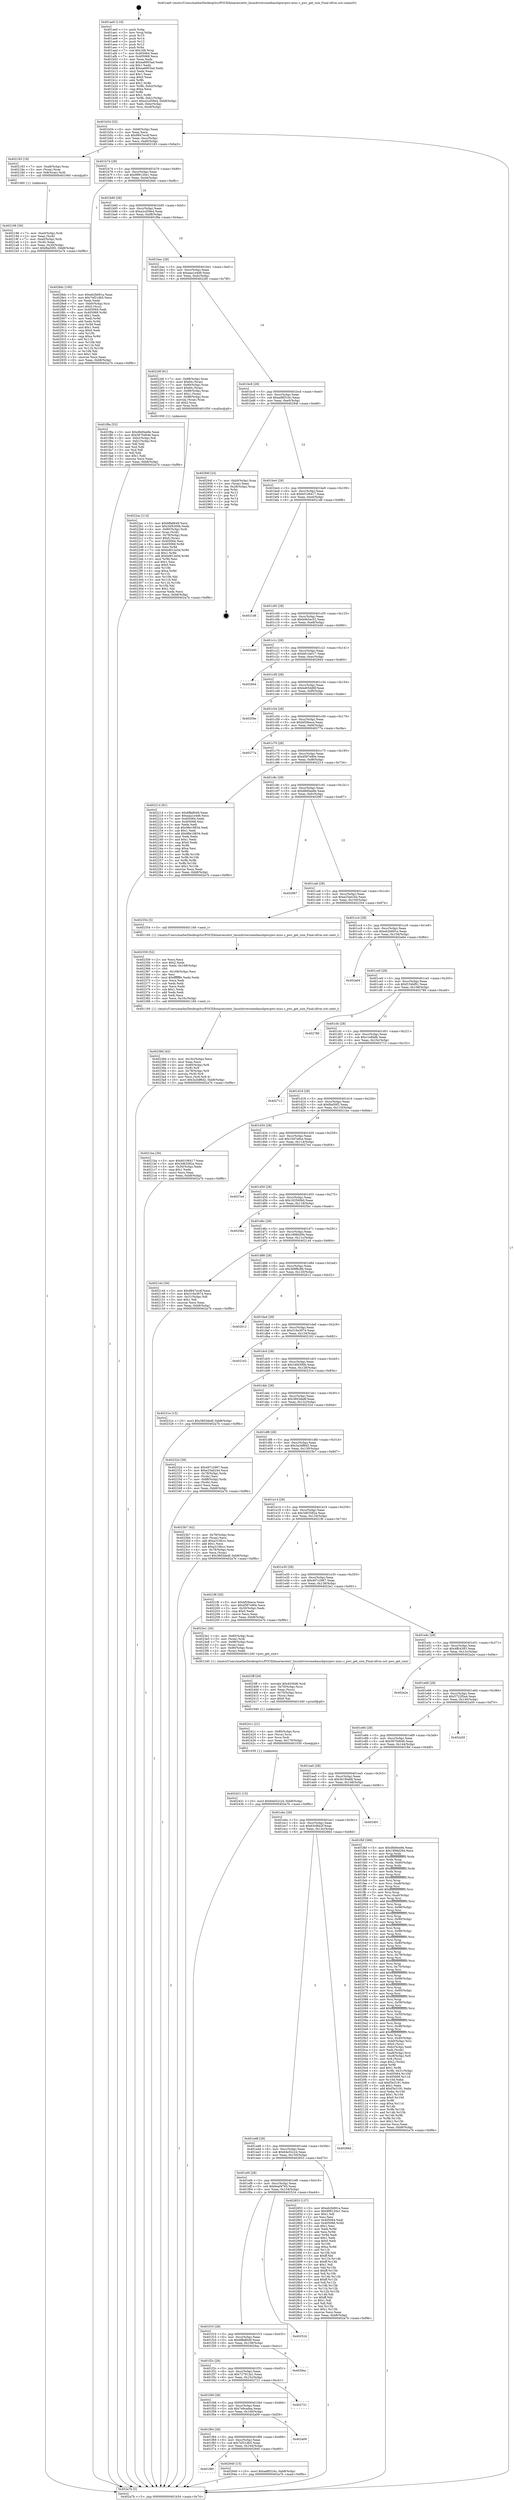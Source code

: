 digraph "0x401ae0" {
  label = "0x401ae0 (/mnt/c/Users/mathe/Desktop/tcc/POCII/binaries/extr_linuxdriversmediausbpwcpwc-misc.c_pwc_get_size_Final-ollvm.out::main(0))"
  labelloc = "t"
  node[shape=record]

  Entry [label="",width=0.3,height=0.3,shape=circle,fillcolor=black,style=filled]
  "0x401b54" [label="{
     0x401b54 [32]\l
     | [instrs]\l
     &nbsp;&nbsp;0x401b54 \<+6\>: mov -0xb8(%rbp),%eax\l
     &nbsp;&nbsp;0x401b5a \<+2\>: mov %eax,%ecx\l
     &nbsp;&nbsp;0x401b5c \<+6\>: sub $0x8847ec4f,%ecx\l
     &nbsp;&nbsp;0x401b62 \<+6\>: mov %eax,-0xcc(%rbp)\l
     &nbsp;&nbsp;0x401b68 \<+6\>: mov %ecx,-0xd0(%rbp)\l
     &nbsp;&nbsp;0x401b6e \<+6\>: je 0000000000402183 \<main+0x6a3\>\l
  }"]
  "0x402183" [label="{
     0x402183 [19]\l
     | [instrs]\l
     &nbsp;&nbsp;0x402183 \<+7\>: mov -0xa8(%rbp),%rax\l
     &nbsp;&nbsp;0x40218a \<+3\>: mov (%rax),%rax\l
     &nbsp;&nbsp;0x40218d \<+4\>: mov 0x8(%rax),%rdi\l
     &nbsp;&nbsp;0x402191 \<+5\>: call 0000000000401060 \<atoi@plt\>\l
     | [calls]\l
     &nbsp;&nbsp;0x401060 \{1\} (unknown)\l
  }"]
  "0x401b74" [label="{
     0x401b74 [28]\l
     | [instrs]\l
     &nbsp;&nbsp;0x401b74 \<+5\>: jmp 0000000000401b79 \<main+0x99\>\l
     &nbsp;&nbsp;0x401b79 \<+6\>: mov -0xcc(%rbp),%eax\l
     &nbsp;&nbsp;0x401b7f \<+5\>: sub $0x999120e1,%eax\l
     &nbsp;&nbsp;0x401b84 \<+6\>: mov %eax,-0xd4(%rbp)\l
     &nbsp;&nbsp;0x401b8a \<+6\>: je 00000000004028dc \<main+0xdfc\>\l
  }"]
  Exit [label="",width=0.3,height=0.3,shape=circle,fillcolor=black,style=filled,peripheries=2]
  "0x4028dc" [label="{
     0x4028dc [100]\l
     | [instrs]\l
     &nbsp;&nbsp;0x4028dc \<+5\>: mov $0xeb2b691a,%eax\l
     &nbsp;&nbsp;0x4028e1 \<+5\>: mov $0x7ef21db5,%ecx\l
     &nbsp;&nbsp;0x4028e6 \<+2\>: xor %edx,%edx\l
     &nbsp;&nbsp;0x4028e8 \<+7\>: mov -0xb0(%rbp),%rsi\l
     &nbsp;&nbsp;0x4028ef \<+6\>: movl $0x0,(%rsi)\l
     &nbsp;&nbsp;0x4028f5 \<+7\>: mov 0x405064,%edi\l
     &nbsp;&nbsp;0x4028fc \<+8\>: mov 0x405068,%r8d\l
     &nbsp;&nbsp;0x402904 \<+3\>: sub $0x1,%edx\l
     &nbsp;&nbsp;0x402907 \<+3\>: mov %edi,%r9d\l
     &nbsp;&nbsp;0x40290a \<+3\>: add %edx,%r9d\l
     &nbsp;&nbsp;0x40290d \<+4\>: imul %r9d,%edi\l
     &nbsp;&nbsp;0x402911 \<+3\>: and $0x1,%edi\l
     &nbsp;&nbsp;0x402914 \<+3\>: cmp $0x0,%edi\l
     &nbsp;&nbsp;0x402917 \<+4\>: sete %r10b\l
     &nbsp;&nbsp;0x40291b \<+4\>: cmp $0xa,%r8d\l
     &nbsp;&nbsp;0x40291f \<+4\>: setl %r11b\l
     &nbsp;&nbsp;0x402923 \<+3\>: mov %r10b,%bl\l
     &nbsp;&nbsp;0x402926 \<+3\>: and %r11b,%bl\l
     &nbsp;&nbsp;0x402929 \<+3\>: xor %r11b,%r10b\l
     &nbsp;&nbsp;0x40292c \<+3\>: or %r10b,%bl\l
     &nbsp;&nbsp;0x40292f \<+3\>: test $0x1,%bl\l
     &nbsp;&nbsp;0x402932 \<+3\>: cmovne %ecx,%eax\l
     &nbsp;&nbsp;0x402935 \<+6\>: mov %eax,-0xb8(%rbp)\l
     &nbsp;&nbsp;0x40293b \<+5\>: jmp 0000000000402a7b \<main+0xf9b\>\l
  }"]
  "0x401b90" [label="{
     0x401b90 [28]\l
     | [instrs]\l
     &nbsp;&nbsp;0x401b90 \<+5\>: jmp 0000000000401b95 \<main+0xb5\>\l
     &nbsp;&nbsp;0x401b95 \<+6\>: mov -0xcc(%rbp),%eax\l
     &nbsp;&nbsp;0x401b9b \<+5\>: sub $0xa2cd59e4,%eax\l
     &nbsp;&nbsp;0x401ba0 \<+6\>: mov %eax,-0xd8(%rbp)\l
     &nbsp;&nbsp;0x401ba6 \<+6\>: je 0000000000401f8a \<main+0x4aa\>\l
  }"]
  "0x401f80" [label="{
     0x401f80\l
  }", style=dashed]
  "0x401f8a" [label="{
     0x401f8a [53]\l
     | [instrs]\l
     &nbsp;&nbsp;0x401f8a \<+5\>: mov $0xd8d0ee8e,%eax\l
     &nbsp;&nbsp;0x401f8f \<+5\>: mov $0x5870d646,%ecx\l
     &nbsp;&nbsp;0x401f94 \<+6\>: mov -0xb2(%rbp),%dl\l
     &nbsp;&nbsp;0x401f9a \<+7\>: mov -0xb1(%rbp),%sil\l
     &nbsp;&nbsp;0x401fa1 \<+3\>: mov %dl,%dil\l
     &nbsp;&nbsp;0x401fa4 \<+3\>: and %sil,%dil\l
     &nbsp;&nbsp;0x401fa7 \<+3\>: xor %sil,%dl\l
     &nbsp;&nbsp;0x401faa \<+3\>: or %dl,%dil\l
     &nbsp;&nbsp;0x401fad \<+4\>: test $0x1,%dil\l
     &nbsp;&nbsp;0x401fb1 \<+3\>: cmovne %ecx,%eax\l
     &nbsp;&nbsp;0x401fb4 \<+6\>: mov %eax,-0xb8(%rbp)\l
     &nbsp;&nbsp;0x401fba \<+5\>: jmp 0000000000402a7b \<main+0xf9b\>\l
  }"]
  "0x401bac" [label="{
     0x401bac [28]\l
     | [instrs]\l
     &nbsp;&nbsp;0x401bac \<+5\>: jmp 0000000000401bb1 \<main+0xd1\>\l
     &nbsp;&nbsp;0x401bb1 \<+6\>: mov -0xcc(%rbp),%eax\l
     &nbsp;&nbsp;0x401bb7 \<+5\>: sub $0xaaa1e4d6,%eax\l
     &nbsp;&nbsp;0x401bbc \<+6\>: mov %eax,-0xdc(%rbp)\l
     &nbsp;&nbsp;0x401bc2 \<+6\>: je 000000000040226f \<main+0x78f\>\l
  }"]
  "0x402a7b" [label="{
     0x402a7b [5]\l
     | [instrs]\l
     &nbsp;&nbsp;0x402a7b \<+5\>: jmp 0000000000401b54 \<main+0x74\>\l
  }"]
  "0x401ae0" [label="{
     0x401ae0 [116]\l
     | [instrs]\l
     &nbsp;&nbsp;0x401ae0 \<+1\>: push %rbp\l
     &nbsp;&nbsp;0x401ae1 \<+3\>: mov %rsp,%rbp\l
     &nbsp;&nbsp;0x401ae4 \<+2\>: push %r15\l
     &nbsp;&nbsp;0x401ae6 \<+2\>: push %r14\l
     &nbsp;&nbsp;0x401ae8 \<+2\>: push %r13\l
     &nbsp;&nbsp;0x401aea \<+2\>: push %r12\l
     &nbsp;&nbsp;0x401aec \<+1\>: push %rbx\l
     &nbsp;&nbsp;0x401aed \<+7\>: sub $0x168,%rsp\l
     &nbsp;&nbsp;0x401af4 \<+7\>: mov 0x405064,%eax\l
     &nbsp;&nbsp;0x401afb \<+7\>: mov 0x405068,%ecx\l
     &nbsp;&nbsp;0x401b02 \<+2\>: mov %eax,%edx\l
     &nbsp;&nbsp;0x401b04 \<+6\>: sub $0xea6903ad,%edx\l
     &nbsp;&nbsp;0x401b0a \<+3\>: sub $0x1,%edx\l
     &nbsp;&nbsp;0x401b0d \<+6\>: add $0xea6903ad,%edx\l
     &nbsp;&nbsp;0x401b13 \<+3\>: imul %edx,%eax\l
     &nbsp;&nbsp;0x401b16 \<+3\>: and $0x1,%eax\l
     &nbsp;&nbsp;0x401b19 \<+3\>: cmp $0x0,%eax\l
     &nbsp;&nbsp;0x401b1c \<+4\>: sete %r8b\l
     &nbsp;&nbsp;0x401b20 \<+4\>: and $0x1,%r8b\l
     &nbsp;&nbsp;0x401b24 \<+7\>: mov %r8b,-0xb2(%rbp)\l
     &nbsp;&nbsp;0x401b2b \<+3\>: cmp $0xa,%ecx\l
     &nbsp;&nbsp;0x401b2e \<+4\>: setl %r8b\l
     &nbsp;&nbsp;0x401b32 \<+4\>: and $0x1,%r8b\l
     &nbsp;&nbsp;0x401b36 \<+7\>: mov %r8b,-0xb1(%rbp)\l
     &nbsp;&nbsp;0x401b3d \<+10\>: movl $0xa2cd59e4,-0xb8(%rbp)\l
     &nbsp;&nbsp;0x401b47 \<+6\>: mov %edi,-0xbc(%rbp)\l
     &nbsp;&nbsp;0x401b4d \<+7\>: mov %rsi,-0xc8(%rbp)\l
  }"]
  "0x402940" [label="{
     0x402940 [15]\l
     | [instrs]\l
     &nbsp;&nbsp;0x402940 \<+10\>: movl $0xad8f316c,-0xb8(%rbp)\l
     &nbsp;&nbsp;0x40294a \<+5\>: jmp 0000000000402a7b \<main+0xf9b\>\l
  }"]
  "0x40226f" [label="{
     0x40226f [61]\l
     | [instrs]\l
     &nbsp;&nbsp;0x40226f \<+7\>: mov -0x98(%rbp),%rax\l
     &nbsp;&nbsp;0x402276 \<+6\>: movl $0x64,(%rax)\l
     &nbsp;&nbsp;0x40227c \<+7\>: mov -0x90(%rbp),%rax\l
     &nbsp;&nbsp;0x402283 \<+6\>: movl $0x64,(%rax)\l
     &nbsp;&nbsp;0x402289 \<+7\>: mov -0x88(%rbp),%rax\l
     &nbsp;&nbsp;0x402290 \<+6\>: movl $0x1,(%rax)\l
     &nbsp;&nbsp;0x402296 \<+7\>: mov -0x88(%rbp),%rax\l
     &nbsp;&nbsp;0x40229d \<+3\>: movslq (%rax),%rax\l
     &nbsp;&nbsp;0x4022a0 \<+4\>: shl $0x2,%rax\l
     &nbsp;&nbsp;0x4022a4 \<+3\>: mov %rax,%rdi\l
     &nbsp;&nbsp;0x4022a7 \<+5\>: call 0000000000401050 \<malloc@plt\>\l
     | [calls]\l
     &nbsp;&nbsp;0x401050 \{1\} (unknown)\l
  }"]
  "0x401bc8" [label="{
     0x401bc8 [28]\l
     | [instrs]\l
     &nbsp;&nbsp;0x401bc8 \<+5\>: jmp 0000000000401bcd \<main+0xed\>\l
     &nbsp;&nbsp;0x401bcd \<+6\>: mov -0xcc(%rbp),%eax\l
     &nbsp;&nbsp;0x401bd3 \<+5\>: sub $0xad8f316c,%eax\l
     &nbsp;&nbsp;0x401bd8 \<+6\>: mov %eax,-0xe0(%rbp)\l
     &nbsp;&nbsp;0x401bde \<+6\>: je 000000000040294f \<main+0xe6f\>\l
  }"]
  "0x401f64" [label="{
     0x401f64 [28]\l
     | [instrs]\l
     &nbsp;&nbsp;0x401f64 \<+5\>: jmp 0000000000401f69 \<main+0x489\>\l
     &nbsp;&nbsp;0x401f69 \<+6\>: mov -0xcc(%rbp),%eax\l
     &nbsp;&nbsp;0x401f6f \<+5\>: sub $0x7ef21db5,%eax\l
     &nbsp;&nbsp;0x401f74 \<+6\>: mov %eax,-0x164(%rbp)\l
     &nbsp;&nbsp;0x401f7a \<+6\>: je 0000000000402940 \<main+0xe60\>\l
  }"]
  "0x40294f" [label="{
     0x40294f [24]\l
     | [instrs]\l
     &nbsp;&nbsp;0x40294f \<+7\>: mov -0xb0(%rbp),%rax\l
     &nbsp;&nbsp;0x402956 \<+2\>: mov (%rax),%eax\l
     &nbsp;&nbsp;0x402958 \<+4\>: lea -0x28(%rbp),%rsp\l
     &nbsp;&nbsp;0x40295c \<+1\>: pop %rbx\l
     &nbsp;&nbsp;0x40295d \<+2\>: pop %r12\l
     &nbsp;&nbsp;0x40295f \<+2\>: pop %r13\l
     &nbsp;&nbsp;0x402961 \<+2\>: pop %r14\l
     &nbsp;&nbsp;0x402963 \<+2\>: pop %r15\l
     &nbsp;&nbsp;0x402965 \<+1\>: pop %rbp\l
     &nbsp;&nbsp;0x402966 \<+1\>: ret\l
  }"]
  "0x401be4" [label="{
     0x401be4 [28]\l
     | [instrs]\l
     &nbsp;&nbsp;0x401be4 \<+5\>: jmp 0000000000401be9 \<main+0x109\>\l
     &nbsp;&nbsp;0x401be9 \<+6\>: mov -0xcc(%rbp),%eax\l
     &nbsp;&nbsp;0x401bef \<+5\>: sub $0xb0106417,%eax\l
     &nbsp;&nbsp;0x401bf4 \<+6\>: mov %eax,-0xe4(%rbp)\l
     &nbsp;&nbsp;0x401bfa \<+6\>: je 00000000004021d8 \<main+0x6f8\>\l
  }"]
  "0x402a09" [label="{
     0x402a09\l
  }", style=dashed]
  "0x4021d8" [label="{
     0x4021d8\l
  }", style=dashed]
  "0x401c00" [label="{
     0x401c00 [28]\l
     | [instrs]\l
     &nbsp;&nbsp;0x401c00 \<+5\>: jmp 0000000000401c05 \<main+0x125\>\l
     &nbsp;&nbsp;0x401c05 \<+6\>: mov -0xcc(%rbp),%eax\l
     &nbsp;&nbsp;0x401c0b \<+5\>: sub $0xb0b5ec52,%eax\l
     &nbsp;&nbsp;0x401c10 \<+6\>: mov %eax,-0xe8(%rbp)\l
     &nbsp;&nbsp;0x401c16 \<+6\>: je 0000000000402440 \<main+0x960\>\l
  }"]
  "0x401f48" [label="{
     0x401f48 [28]\l
     | [instrs]\l
     &nbsp;&nbsp;0x401f48 \<+5\>: jmp 0000000000401f4d \<main+0x46d\>\l
     &nbsp;&nbsp;0x401f4d \<+6\>: mov -0xcc(%rbp),%eax\l
     &nbsp;&nbsp;0x401f53 \<+5\>: sub $0x7e9cadea,%eax\l
     &nbsp;&nbsp;0x401f58 \<+6\>: mov %eax,-0x160(%rbp)\l
     &nbsp;&nbsp;0x401f5e \<+6\>: je 0000000000402a09 \<main+0xf29\>\l
  }"]
  "0x402440" [label="{
     0x402440\l
  }", style=dashed]
  "0x401c1c" [label="{
     0x401c1c [28]\l
     | [instrs]\l
     &nbsp;&nbsp;0x401c1c \<+5\>: jmp 0000000000401c21 \<main+0x141\>\l
     &nbsp;&nbsp;0x401c21 \<+6\>: mov -0xcc(%rbp),%eax\l
     &nbsp;&nbsp;0x401c27 \<+5\>: sub $0xb81cb017,%eax\l
     &nbsp;&nbsp;0x401c2c \<+6\>: mov %eax,-0xec(%rbp)\l
     &nbsp;&nbsp;0x401c32 \<+6\>: je 0000000000402844 \<main+0xd64\>\l
  }"]
  "0x402721" [label="{
     0x402721\l
  }", style=dashed]
  "0x402844" [label="{
     0x402844\l
  }", style=dashed]
  "0x401c38" [label="{
     0x401c38 [28]\l
     | [instrs]\l
     &nbsp;&nbsp;0x401c38 \<+5\>: jmp 0000000000401c3d \<main+0x15d\>\l
     &nbsp;&nbsp;0x401c3d \<+6\>: mov -0xcc(%rbp),%eax\l
     &nbsp;&nbsp;0x401c43 \<+5\>: sub $0xbd05dd6f,%eax\l
     &nbsp;&nbsp;0x401c48 \<+6\>: mov %eax,-0xf0(%rbp)\l
     &nbsp;&nbsp;0x401c4e \<+6\>: je 000000000040259e \<main+0xabe\>\l
  }"]
  "0x401f2c" [label="{
     0x401f2c [28]\l
     | [instrs]\l
     &nbsp;&nbsp;0x401f2c \<+5\>: jmp 0000000000401f31 \<main+0x451\>\l
     &nbsp;&nbsp;0x401f31 \<+6\>: mov -0xcc(%rbp),%eax\l
     &nbsp;&nbsp;0x401f37 \<+5\>: sub $0x727912a1,%eax\l
     &nbsp;&nbsp;0x401f3c \<+6\>: mov %eax,-0x15c(%rbp)\l
     &nbsp;&nbsp;0x401f42 \<+6\>: je 0000000000402721 \<main+0xc41\>\l
  }"]
  "0x40259e" [label="{
     0x40259e\l
  }", style=dashed]
  "0x401c54" [label="{
     0x401c54 [28]\l
     | [instrs]\l
     &nbsp;&nbsp;0x401c54 \<+5\>: jmp 0000000000401c59 \<main+0x179\>\l
     &nbsp;&nbsp;0x401c59 \<+6\>: mov -0xcc(%rbp),%eax\l
     &nbsp;&nbsp;0x401c5f \<+5\>: sub $0xbf29eeca,%eax\l
     &nbsp;&nbsp;0x401c64 \<+6\>: mov %eax,-0xf4(%rbp)\l
     &nbsp;&nbsp;0x401c6a \<+6\>: je 000000000040277a \<main+0xc9a\>\l
  }"]
  "0x4029ac" [label="{
     0x4029ac\l
  }", style=dashed]
  "0x40277a" [label="{
     0x40277a\l
  }", style=dashed]
  "0x401c70" [label="{
     0x401c70 [28]\l
     | [instrs]\l
     &nbsp;&nbsp;0x401c70 \<+5\>: jmp 0000000000401c75 \<main+0x195\>\l
     &nbsp;&nbsp;0x401c75 \<+6\>: mov -0xcc(%rbp),%eax\l
     &nbsp;&nbsp;0x401c7b \<+5\>: sub $0xd587e90e,%eax\l
     &nbsp;&nbsp;0x401c80 \<+6\>: mov %eax,-0xf8(%rbp)\l
     &nbsp;&nbsp;0x401c86 \<+6\>: je 0000000000402214 \<main+0x734\>\l
  }"]
  "0x401f10" [label="{
     0x401f10 [28]\l
     | [instrs]\l
     &nbsp;&nbsp;0x401f10 \<+5\>: jmp 0000000000401f15 \<main+0x435\>\l
     &nbsp;&nbsp;0x401f15 \<+6\>: mov -0xcc(%rbp),%eax\l
     &nbsp;&nbsp;0x401f1b \<+5\>: sub $0x6ffa8649,%eax\l
     &nbsp;&nbsp;0x401f20 \<+6\>: mov %eax,-0x158(%rbp)\l
     &nbsp;&nbsp;0x401f26 \<+6\>: je 00000000004029ac \<main+0xecc\>\l
  }"]
  "0x402214" [label="{
     0x402214 [91]\l
     | [instrs]\l
     &nbsp;&nbsp;0x402214 \<+5\>: mov $0x6ffa8649,%eax\l
     &nbsp;&nbsp;0x402219 \<+5\>: mov $0xaaa1e4d6,%ecx\l
     &nbsp;&nbsp;0x40221e \<+7\>: mov 0x405064,%edx\l
     &nbsp;&nbsp;0x402225 \<+7\>: mov 0x405068,%esi\l
     &nbsp;&nbsp;0x40222c \<+2\>: mov %edx,%edi\l
     &nbsp;&nbsp;0x40222e \<+6\>: sub $0x98e18834,%edi\l
     &nbsp;&nbsp;0x402234 \<+3\>: sub $0x1,%edi\l
     &nbsp;&nbsp;0x402237 \<+6\>: add $0x98e18834,%edi\l
     &nbsp;&nbsp;0x40223d \<+3\>: imul %edi,%edx\l
     &nbsp;&nbsp;0x402240 \<+3\>: and $0x1,%edx\l
     &nbsp;&nbsp;0x402243 \<+3\>: cmp $0x0,%edx\l
     &nbsp;&nbsp;0x402246 \<+4\>: sete %r8b\l
     &nbsp;&nbsp;0x40224a \<+3\>: cmp $0xa,%esi\l
     &nbsp;&nbsp;0x40224d \<+4\>: setl %r9b\l
     &nbsp;&nbsp;0x402251 \<+3\>: mov %r8b,%r10b\l
     &nbsp;&nbsp;0x402254 \<+3\>: and %r9b,%r10b\l
     &nbsp;&nbsp;0x402257 \<+3\>: xor %r9b,%r8b\l
     &nbsp;&nbsp;0x40225a \<+3\>: or %r8b,%r10b\l
     &nbsp;&nbsp;0x40225d \<+4\>: test $0x1,%r10b\l
     &nbsp;&nbsp;0x402261 \<+3\>: cmovne %ecx,%eax\l
     &nbsp;&nbsp;0x402264 \<+6\>: mov %eax,-0xb8(%rbp)\l
     &nbsp;&nbsp;0x40226a \<+5\>: jmp 0000000000402a7b \<main+0xf9b\>\l
  }"]
  "0x401c8c" [label="{
     0x401c8c [28]\l
     | [instrs]\l
     &nbsp;&nbsp;0x401c8c \<+5\>: jmp 0000000000401c91 \<main+0x1b1\>\l
     &nbsp;&nbsp;0x401c91 \<+6\>: mov -0xcc(%rbp),%eax\l
     &nbsp;&nbsp;0x401c97 \<+5\>: sub $0xd8d0ee8e,%eax\l
     &nbsp;&nbsp;0x401c9c \<+6\>: mov %eax,-0xfc(%rbp)\l
     &nbsp;&nbsp;0x401ca2 \<+6\>: je 0000000000402967 \<main+0xe87\>\l
  }"]
  "0x402524" [label="{
     0x402524\l
  }", style=dashed]
  "0x402967" [label="{
     0x402967\l
  }", style=dashed]
  "0x401ca8" [label="{
     0x401ca8 [28]\l
     | [instrs]\l
     &nbsp;&nbsp;0x401ca8 \<+5\>: jmp 0000000000401cad \<main+0x1cd\>\l
     &nbsp;&nbsp;0x401cad \<+6\>: mov -0xcc(%rbp),%eax\l
     &nbsp;&nbsp;0x401cb3 \<+5\>: sub $0xe25ab244,%eax\l
     &nbsp;&nbsp;0x401cb8 \<+6\>: mov %eax,-0x100(%rbp)\l
     &nbsp;&nbsp;0x401cbe \<+6\>: je 0000000000402354 \<main+0x874\>\l
  }"]
  "0x401ef4" [label="{
     0x401ef4 [28]\l
     | [instrs]\l
     &nbsp;&nbsp;0x401ef4 \<+5\>: jmp 0000000000401ef9 \<main+0x419\>\l
     &nbsp;&nbsp;0x401ef9 \<+6\>: mov -0xcc(%rbp),%eax\l
     &nbsp;&nbsp;0x401eff \<+5\>: sub $0x6eaf4765,%eax\l
     &nbsp;&nbsp;0x401f04 \<+6\>: mov %eax,-0x154(%rbp)\l
     &nbsp;&nbsp;0x401f0a \<+6\>: je 0000000000402524 \<main+0xa44\>\l
  }"]
  "0x402354" [label="{
     0x402354 [5]\l
     | [instrs]\l
     &nbsp;&nbsp;0x402354 \<+5\>: call 0000000000401160 \<next_i\>\l
     | [calls]\l
     &nbsp;&nbsp;0x401160 \{1\} (/mnt/c/Users/mathe/Desktop/tcc/POCII/binaries/extr_linuxdriversmediausbpwcpwc-misc.c_pwc_get_size_Final-ollvm.out::next_i)\l
  }"]
  "0x401cc4" [label="{
     0x401cc4 [28]\l
     | [instrs]\l
     &nbsp;&nbsp;0x401cc4 \<+5\>: jmp 0000000000401cc9 \<main+0x1e9\>\l
     &nbsp;&nbsp;0x401cc9 \<+6\>: mov -0xcc(%rbp),%eax\l
     &nbsp;&nbsp;0x401ccf \<+5\>: sub $0xeb2b691a,%eax\l
     &nbsp;&nbsp;0x401cd4 \<+6\>: mov %eax,-0x104(%rbp)\l
     &nbsp;&nbsp;0x401cda \<+6\>: je 0000000000402a64 \<main+0xf84\>\l
  }"]
  "0x402853" [label="{
     0x402853 [137]\l
     | [instrs]\l
     &nbsp;&nbsp;0x402853 \<+5\>: mov $0xeb2b691a,%eax\l
     &nbsp;&nbsp;0x402858 \<+5\>: mov $0x999120e1,%ecx\l
     &nbsp;&nbsp;0x40285d \<+2\>: mov $0x1,%dl\l
     &nbsp;&nbsp;0x40285f \<+2\>: xor %esi,%esi\l
     &nbsp;&nbsp;0x402861 \<+7\>: mov 0x405064,%edi\l
     &nbsp;&nbsp;0x402868 \<+8\>: mov 0x405068,%r8d\l
     &nbsp;&nbsp;0x402870 \<+3\>: sub $0x1,%esi\l
     &nbsp;&nbsp;0x402873 \<+3\>: mov %edi,%r9d\l
     &nbsp;&nbsp;0x402876 \<+3\>: add %esi,%r9d\l
     &nbsp;&nbsp;0x402879 \<+4\>: imul %r9d,%edi\l
     &nbsp;&nbsp;0x40287d \<+3\>: and $0x1,%edi\l
     &nbsp;&nbsp;0x402880 \<+3\>: cmp $0x0,%edi\l
     &nbsp;&nbsp;0x402883 \<+4\>: sete %r10b\l
     &nbsp;&nbsp;0x402887 \<+4\>: cmp $0xa,%r8d\l
     &nbsp;&nbsp;0x40288b \<+4\>: setl %r11b\l
     &nbsp;&nbsp;0x40288f \<+3\>: mov %r10b,%bl\l
     &nbsp;&nbsp;0x402892 \<+3\>: xor $0xff,%bl\l
     &nbsp;&nbsp;0x402895 \<+3\>: mov %r11b,%r14b\l
     &nbsp;&nbsp;0x402898 \<+4\>: xor $0xff,%r14b\l
     &nbsp;&nbsp;0x40289c \<+3\>: xor $0x1,%dl\l
     &nbsp;&nbsp;0x40289f \<+3\>: mov %bl,%r15b\l
     &nbsp;&nbsp;0x4028a2 \<+4\>: and $0xff,%r15b\l
     &nbsp;&nbsp;0x4028a6 \<+3\>: and %dl,%r10b\l
     &nbsp;&nbsp;0x4028a9 \<+3\>: mov %r14b,%r12b\l
     &nbsp;&nbsp;0x4028ac \<+4\>: and $0xff,%r12b\l
     &nbsp;&nbsp;0x4028b0 \<+3\>: and %dl,%r11b\l
     &nbsp;&nbsp;0x4028b3 \<+3\>: or %r10b,%r15b\l
     &nbsp;&nbsp;0x4028b6 \<+3\>: or %r11b,%r12b\l
     &nbsp;&nbsp;0x4028b9 \<+3\>: xor %r12b,%r15b\l
     &nbsp;&nbsp;0x4028bc \<+3\>: or %r14b,%bl\l
     &nbsp;&nbsp;0x4028bf \<+3\>: xor $0xff,%bl\l
     &nbsp;&nbsp;0x4028c2 \<+3\>: or $0x1,%dl\l
     &nbsp;&nbsp;0x4028c5 \<+2\>: and %dl,%bl\l
     &nbsp;&nbsp;0x4028c7 \<+3\>: or %bl,%r15b\l
     &nbsp;&nbsp;0x4028ca \<+4\>: test $0x1,%r15b\l
     &nbsp;&nbsp;0x4028ce \<+3\>: cmovne %ecx,%eax\l
     &nbsp;&nbsp;0x4028d1 \<+6\>: mov %eax,-0xb8(%rbp)\l
     &nbsp;&nbsp;0x4028d7 \<+5\>: jmp 0000000000402a7b \<main+0xf9b\>\l
  }"]
  "0x402a64" [label="{
     0x402a64\l
  }", style=dashed]
  "0x401ce0" [label="{
     0x401ce0 [28]\l
     | [instrs]\l
     &nbsp;&nbsp;0x401ce0 \<+5\>: jmp 0000000000401ce5 \<main+0x205\>\l
     &nbsp;&nbsp;0x401ce5 \<+6\>: mov -0xcc(%rbp),%eax\l
     &nbsp;&nbsp;0x401ceb \<+5\>: sub $0xf154bf91,%eax\l
     &nbsp;&nbsp;0x401cf0 \<+6\>: mov %eax,-0x108(%rbp)\l
     &nbsp;&nbsp;0x401cf6 \<+6\>: je 0000000000402789 \<main+0xca9\>\l
  }"]
  "0x401ed8" [label="{
     0x401ed8 [28]\l
     | [instrs]\l
     &nbsp;&nbsp;0x401ed8 \<+5\>: jmp 0000000000401edd \<main+0x3fd\>\l
     &nbsp;&nbsp;0x401edd \<+6\>: mov -0xcc(%rbp),%eax\l
     &nbsp;&nbsp;0x401ee3 \<+5\>: sub $0x64e52c24,%eax\l
     &nbsp;&nbsp;0x401ee8 \<+6\>: mov %eax,-0x150(%rbp)\l
     &nbsp;&nbsp;0x401eee \<+6\>: je 0000000000402853 \<main+0xd73\>\l
  }"]
  "0x402789" [label="{
     0x402789\l
  }", style=dashed]
  "0x401cfc" [label="{
     0x401cfc [28]\l
     | [instrs]\l
     &nbsp;&nbsp;0x401cfc \<+5\>: jmp 0000000000401d01 \<main+0x221\>\l
     &nbsp;&nbsp;0x401d01 \<+6\>: mov -0xcc(%rbp),%eax\l
     &nbsp;&nbsp;0x401d07 \<+5\>: sub $0xc1e8ddb,%eax\l
     &nbsp;&nbsp;0x401d0c \<+6\>: mov %eax,-0x10c(%rbp)\l
     &nbsp;&nbsp;0x401d12 \<+6\>: je 0000000000402712 \<main+0xc32\>\l
  }"]
  "0x40266d" [label="{
     0x40266d\l
  }", style=dashed]
  "0x402712" [label="{
     0x402712\l
  }", style=dashed]
  "0x401d18" [label="{
     0x401d18 [28]\l
     | [instrs]\l
     &nbsp;&nbsp;0x401d18 \<+5\>: jmp 0000000000401d1d \<main+0x23d\>\l
     &nbsp;&nbsp;0x401d1d \<+6\>: mov -0xcc(%rbp),%eax\l
     &nbsp;&nbsp;0x401d23 \<+5\>: sub $0xfba50f2,%eax\l
     &nbsp;&nbsp;0x401d28 \<+6\>: mov %eax,-0x110(%rbp)\l
     &nbsp;&nbsp;0x401d2e \<+6\>: je 00000000004021ba \<main+0x6da\>\l
  }"]
  "0x401ebc" [label="{
     0x401ebc [28]\l
     | [instrs]\l
     &nbsp;&nbsp;0x401ebc \<+5\>: jmp 0000000000401ec1 \<main+0x3e1\>\l
     &nbsp;&nbsp;0x401ec1 \<+6\>: mov -0xcc(%rbp),%eax\l
     &nbsp;&nbsp;0x401ec7 \<+5\>: sub $0x63cfbb2f,%eax\l
     &nbsp;&nbsp;0x401ecc \<+6\>: mov %eax,-0x14c(%rbp)\l
     &nbsp;&nbsp;0x401ed2 \<+6\>: je 000000000040266d \<main+0xb8d\>\l
  }"]
  "0x4021ba" [label="{
     0x4021ba [30]\l
     | [instrs]\l
     &nbsp;&nbsp;0x4021ba \<+5\>: mov $0xb0106417,%eax\l
     &nbsp;&nbsp;0x4021bf \<+5\>: mov $0x3d63582a,%ecx\l
     &nbsp;&nbsp;0x4021c4 \<+3\>: mov -0x30(%rbp),%edx\l
     &nbsp;&nbsp;0x4021c7 \<+3\>: cmp $0x1,%edx\l
     &nbsp;&nbsp;0x4021ca \<+3\>: cmovl %ecx,%eax\l
     &nbsp;&nbsp;0x4021cd \<+6\>: mov %eax,-0xb8(%rbp)\l
     &nbsp;&nbsp;0x4021d3 \<+5\>: jmp 0000000000402a7b \<main+0xf9b\>\l
  }"]
  "0x401d34" [label="{
     0x401d34 [28]\l
     | [instrs]\l
     &nbsp;&nbsp;0x401d34 \<+5\>: jmp 0000000000401d39 \<main+0x259\>\l
     &nbsp;&nbsp;0x401d39 \<+6\>: mov -0xcc(%rbp),%eax\l
     &nbsp;&nbsp;0x401d3f \<+5\>: sub $0x10d7a9ce,%eax\l
     &nbsp;&nbsp;0x401d44 \<+6\>: mov %eax,-0x114(%rbp)\l
     &nbsp;&nbsp;0x401d4a \<+6\>: je 00000000004027e4 \<main+0xd04\>\l
  }"]
  "0x402491" [label="{
     0x402491\l
  }", style=dashed]
  "0x4027e4" [label="{
     0x4027e4\l
  }", style=dashed]
  "0x401d50" [label="{
     0x401d50 [28]\l
     | [instrs]\l
     &nbsp;&nbsp;0x401d50 \<+5\>: jmp 0000000000401d55 \<main+0x275\>\l
     &nbsp;&nbsp;0x401d55 \<+6\>: mov -0xcc(%rbp),%eax\l
     &nbsp;&nbsp;0x401d5b \<+5\>: sub $0x162560b0,%eax\l
     &nbsp;&nbsp;0x401d60 \<+6\>: mov %eax,-0x118(%rbp)\l
     &nbsp;&nbsp;0x401d66 \<+6\>: je 00000000004025bc \<main+0xadc\>\l
  }"]
  "0x402431" [label="{
     0x402431 [15]\l
     | [instrs]\l
     &nbsp;&nbsp;0x402431 \<+10\>: movl $0x64e52c24,-0xb8(%rbp)\l
     &nbsp;&nbsp;0x40243b \<+5\>: jmp 0000000000402a7b \<main+0xf9b\>\l
  }"]
  "0x4025bc" [label="{
     0x4025bc\l
  }", style=dashed]
  "0x401d6c" [label="{
     0x401d6c [28]\l
     | [instrs]\l
     &nbsp;&nbsp;0x401d6c \<+5\>: jmp 0000000000401d71 \<main+0x291\>\l
     &nbsp;&nbsp;0x401d71 \<+6\>: mov -0xcc(%rbp),%eax\l
     &nbsp;&nbsp;0x401d77 \<+5\>: sub $0x1898d294,%eax\l
     &nbsp;&nbsp;0x401d7c \<+6\>: mov %eax,-0x11c(%rbp)\l
     &nbsp;&nbsp;0x401d82 \<+6\>: je 0000000000402144 \<main+0x664\>\l
  }"]
  "0x40241c" [label="{
     0x40241c [21]\l
     | [instrs]\l
     &nbsp;&nbsp;0x40241c \<+4\>: mov -0x80(%rbp),%rcx\l
     &nbsp;&nbsp;0x402420 \<+3\>: mov (%rcx),%rcx\l
     &nbsp;&nbsp;0x402423 \<+3\>: mov %rcx,%rdi\l
     &nbsp;&nbsp;0x402426 \<+6\>: mov %eax,-0x170(%rbp)\l
     &nbsp;&nbsp;0x40242c \<+5\>: call 0000000000401030 \<free@plt\>\l
     | [calls]\l
     &nbsp;&nbsp;0x401030 \{1\} (unknown)\l
  }"]
  "0x402144" [label="{
     0x402144 [30]\l
     | [instrs]\l
     &nbsp;&nbsp;0x402144 \<+5\>: mov $0x8847ec4f,%eax\l
     &nbsp;&nbsp;0x402149 \<+5\>: mov $0x316e3974,%ecx\l
     &nbsp;&nbsp;0x40214e \<+3\>: mov -0x31(%rbp),%dl\l
     &nbsp;&nbsp;0x402151 \<+3\>: test $0x1,%dl\l
     &nbsp;&nbsp;0x402154 \<+3\>: cmovne %ecx,%eax\l
     &nbsp;&nbsp;0x402157 \<+6\>: mov %eax,-0xb8(%rbp)\l
     &nbsp;&nbsp;0x40215d \<+5\>: jmp 0000000000402a7b \<main+0xf9b\>\l
  }"]
  "0x401d88" [label="{
     0x401d88 [28]\l
     | [instrs]\l
     &nbsp;&nbsp;0x401d88 \<+5\>: jmp 0000000000401d8d \<main+0x2ad\>\l
     &nbsp;&nbsp;0x401d8d \<+6\>: mov -0xcc(%rbp),%eax\l
     &nbsp;&nbsp;0x401d93 \<+5\>: sub $0x308f6c8b,%eax\l
     &nbsp;&nbsp;0x401d98 \<+6\>: mov %eax,-0x120(%rbp)\l
     &nbsp;&nbsp;0x401d9e \<+6\>: je 0000000000402612 \<main+0xb32\>\l
  }"]
  "0x4023ff" [label="{
     0x4023ff [29]\l
     | [instrs]\l
     &nbsp;&nbsp;0x4023ff \<+10\>: movabs $0x4030d6,%rdi\l
     &nbsp;&nbsp;0x402409 \<+4\>: mov -0x70(%rbp),%rcx\l
     &nbsp;&nbsp;0x40240d \<+2\>: mov %eax,(%rcx)\l
     &nbsp;&nbsp;0x40240f \<+4\>: mov -0x70(%rbp),%rcx\l
     &nbsp;&nbsp;0x402413 \<+2\>: mov (%rcx),%esi\l
     &nbsp;&nbsp;0x402415 \<+2\>: mov $0x0,%al\l
     &nbsp;&nbsp;0x402417 \<+5\>: call 0000000000401040 \<printf@plt\>\l
     | [calls]\l
     &nbsp;&nbsp;0x401040 \{1\} (unknown)\l
  }"]
  "0x402612" [label="{
     0x402612\l
  }", style=dashed]
  "0x401da4" [label="{
     0x401da4 [28]\l
     | [instrs]\l
     &nbsp;&nbsp;0x401da4 \<+5\>: jmp 0000000000401da9 \<main+0x2c9\>\l
     &nbsp;&nbsp;0x401da9 \<+6\>: mov -0xcc(%rbp),%eax\l
     &nbsp;&nbsp;0x401daf \<+5\>: sub $0x316e3974,%eax\l
     &nbsp;&nbsp;0x401db4 \<+6\>: mov %eax,-0x124(%rbp)\l
     &nbsp;&nbsp;0x401dba \<+6\>: je 0000000000402162 \<main+0x682\>\l
  }"]
  "0x40238d" [label="{
     0x40238d [42]\l
     | [instrs]\l
     &nbsp;&nbsp;0x40238d \<+6\>: mov -0x16c(%rbp),%ecx\l
     &nbsp;&nbsp;0x402393 \<+3\>: imul %eax,%ecx\l
     &nbsp;&nbsp;0x402396 \<+4\>: mov -0x80(%rbp),%r8\l
     &nbsp;&nbsp;0x40239a \<+3\>: mov (%r8),%r8\l
     &nbsp;&nbsp;0x40239d \<+4\>: mov -0x78(%rbp),%r9\l
     &nbsp;&nbsp;0x4023a1 \<+3\>: movslq (%r9),%r9\l
     &nbsp;&nbsp;0x4023a4 \<+4\>: mov %ecx,(%r8,%r9,4)\l
     &nbsp;&nbsp;0x4023a8 \<+10\>: movl $0x3a3df6d2,-0xb8(%rbp)\l
     &nbsp;&nbsp;0x4023b2 \<+5\>: jmp 0000000000402a7b \<main+0xf9b\>\l
  }"]
  "0x402162" [label="{
     0x402162\l
  }", style=dashed]
  "0x401dc0" [label="{
     0x401dc0 [28]\l
     | [instrs]\l
     &nbsp;&nbsp;0x401dc0 \<+5\>: jmp 0000000000401dc5 \<main+0x2e5\>\l
     &nbsp;&nbsp;0x401dc5 \<+6\>: mov -0xcc(%rbp),%eax\l
     &nbsp;&nbsp;0x401dcb \<+5\>: sub $0x34f4300b,%eax\l
     &nbsp;&nbsp;0x401dd0 \<+6\>: mov %eax,-0x128(%rbp)\l
     &nbsp;&nbsp;0x401dd6 \<+6\>: je 000000000040231e \<main+0x83e\>\l
  }"]
  "0x402359" [label="{
     0x402359 [52]\l
     | [instrs]\l
     &nbsp;&nbsp;0x402359 \<+2\>: xor %ecx,%ecx\l
     &nbsp;&nbsp;0x40235b \<+5\>: mov $0x2,%edx\l
     &nbsp;&nbsp;0x402360 \<+6\>: mov %edx,-0x168(%rbp)\l
     &nbsp;&nbsp;0x402366 \<+1\>: cltd\l
     &nbsp;&nbsp;0x402367 \<+6\>: mov -0x168(%rbp),%esi\l
     &nbsp;&nbsp;0x40236d \<+2\>: idiv %esi\l
     &nbsp;&nbsp;0x40236f \<+6\>: imul $0xfffffffe,%edx,%edx\l
     &nbsp;&nbsp;0x402375 \<+2\>: mov %ecx,%edi\l
     &nbsp;&nbsp;0x402377 \<+2\>: sub %edx,%edi\l
     &nbsp;&nbsp;0x402379 \<+2\>: mov %ecx,%edx\l
     &nbsp;&nbsp;0x40237b \<+3\>: sub $0x1,%edx\l
     &nbsp;&nbsp;0x40237e \<+2\>: add %edx,%edi\l
     &nbsp;&nbsp;0x402380 \<+2\>: sub %edi,%ecx\l
     &nbsp;&nbsp;0x402382 \<+6\>: mov %ecx,-0x16c(%rbp)\l
     &nbsp;&nbsp;0x402388 \<+5\>: call 0000000000401160 \<next_i\>\l
     | [calls]\l
     &nbsp;&nbsp;0x401160 \{1\} (/mnt/c/Users/mathe/Desktop/tcc/POCII/binaries/extr_linuxdriversmediausbpwcpwc-misc.c_pwc_get_size_Final-ollvm.out::next_i)\l
  }"]
  "0x40231e" [label="{
     0x40231e [15]\l
     | [instrs]\l
     &nbsp;&nbsp;0x40231e \<+10\>: movl $0x3803dedf,-0xb8(%rbp)\l
     &nbsp;&nbsp;0x402328 \<+5\>: jmp 0000000000402a7b \<main+0xf9b\>\l
  }"]
  "0x401ddc" [label="{
     0x401ddc [28]\l
     | [instrs]\l
     &nbsp;&nbsp;0x401ddc \<+5\>: jmp 0000000000401de1 \<main+0x301\>\l
     &nbsp;&nbsp;0x401de1 \<+6\>: mov -0xcc(%rbp),%eax\l
     &nbsp;&nbsp;0x401de7 \<+5\>: sub $0x3803dedf,%eax\l
     &nbsp;&nbsp;0x401dec \<+6\>: mov %eax,-0x12c(%rbp)\l
     &nbsp;&nbsp;0x401df2 \<+6\>: je 000000000040232d \<main+0x84d\>\l
  }"]
  "0x4022ac" [label="{
     0x4022ac [114]\l
     | [instrs]\l
     &nbsp;&nbsp;0x4022ac \<+5\>: mov $0x6ffa8649,%ecx\l
     &nbsp;&nbsp;0x4022b1 \<+5\>: mov $0x34f4300b,%edx\l
     &nbsp;&nbsp;0x4022b6 \<+4\>: mov -0x80(%rbp),%rdi\l
     &nbsp;&nbsp;0x4022ba \<+3\>: mov %rax,(%rdi)\l
     &nbsp;&nbsp;0x4022bd \<+4\>: mov -0x78(%rbp),%rax\l
     &nbsp;&nbsp;0x4022c1 \<+6\>: movl $0x0,(%rax)\l
     &nbsp;&nbsp;0x4022c7 \<+7\>: mov 0x405064,%esi\l
     &nbsp;&nbsp;0x4022ce \<+8\>: mov 0x405068,%r8d\l
     &nbsp;&nbsp;0x4022d6 \<+3\>: mov %esi,%r9d\l
     &nbsp;&nbsp;0x4022d9 \<+7\>: sub $0xbd912e5d,%r9d\l
     &nbsp;&nbsp;0x4022e0 \<+4\>: sub $0x1,%r9d\l
     &nbsp;&nbsp;0x4022e4 \<+7\>: add $0xbd912e5d,%r9d\l
     &nbsp;&nbsp;0x4022eb \<+4\>: imul %r9d,%esi\l
     &nbsp;&nbsp;0x4022ef \<+3\>: and $0x1,%esi\l
     &nbsp;&nbsp;0x4022f2 \<+3\>: cmp $0x0,%esi\l
     &nbsp;&nbsp;0x4022f5 \<+4\>: sete %r10b\l
     &nbsp;&nbsp;0x4022f9 \<+4\>: cmp $0xa,%r8d\l
     &nbsp;&nbsp;0x4022fd \<+4\>: setl %r11b\l
     &nbsp;&nbsp;0x402301 \<+3\>: mov %r10b,%bl\l
     &nbsp;&nbsp;0x402304 \<+3\>: and %r11b,%bl\l
     &nbsp;&nbsp;0x402307 \<+3\>: xor %r11b,%r10b\l
     &nbsp;&nbsp;0x40230a \<+3\>: or %r10b,%bl\l
     &nbsp;&nbsp;0x40230d \<+3\>: test $0x1,%bl\l
     &nbsp;&nbsp;0x402310 \<+3\>: cmovne %edx,%ecx\l
     &nbsp;&nbsp;0x402313 \<+6\>: mov %ecx,-0xb8(%rbp)\l
     &nbsp;&nbsp;0x402319 \<+5\>: jmp 0000000000402a7b \<main+0xf9b\>\l
  }"]
  "0x40232d" [label="{
     0x40232d [39]\l
     | [instrs]\l
     &nbsp;&nbsp;0x40232d \<+5\>: mov $0x497c2967,%eax\l
     &nbsp;&nbsp;0x402332 \<+5\>: mov $0xe25ab244,%ecx\l
     &nbsp;&nbsp;0x402337 \<+4\>: mov -0x78(%rbp),%rdx\l
     &nbsp;&nbsp;0x40233b \<+2\>: mov (%rdx),%esi\l
     &nbsp;&nbsp;0x40233d \<+7\>: mov -0x88(%rbp),%rdx\l
     &nbsp;&nbsp;0x402344 \<+2\>: cmp (%rdx),%esi\l
     &nbsp;&nbsp;0x402346 \<+3\>: cmovl %ecx,%eax\l
     &nbsp;&nbsp;0x402349 \<+6\>: mov %eax,-0xb8(%rbp)\l
     &nbsp;&nbsp;0x40234f \<+5\>: jmp 0000000000402a7b \<main+0xf9b\>\l
  }"]
  "0x401df8" [label="{
     0x401df8 [28]\l
     | [instrs]\l
     &nbsp;&nbsp;0x401df8 \<+5\>: jmp 0000000000401dfd \<main+0x31d\>\l
     &nbsp;&nbsp;0x401dfd \<+6\>: mov -0xcc(%rbp),%eax\l
     &nbsp;&nbsp;0x401e03 \<+5\>: sub $0x3a3df6d2,%eax\l
     &nbsp;&nbsp;0x401e08 \<+6\>: mov %eax,-0x130(%rbp)\l
     &nbsp;&nbsp;0x401e0e \<+6\>: je 00000000004023b7 \<main+0x8d7\>\l
  }"]
  "0x402196" [label="{
     0x402196 [36]\l
     | [instrs]\l
     &nbsp;&nbsp;0x402196 \<+7\>: mov -0xa0(%rbp),%rdi\l
     &nbsp;&nbsp;0x40219d \<+2\>: mov %eax,(%rdi)\l
     &nbsp;&nbsp;0x40219f \<+7\>: mov -0xa0(%rbp),%rdi\l
     &nbsp;&nbsp;0x4021a6 \<+2\>: mov (%rdi),%eax\l
     &nbsp;&nbsp;0x4021a8 \<+3\>: mov %eax,-0x30(%rbp)\l
     &nbsp;&nbsp;0x4021ab \<+10\>: movl $0xfba50f2,-0xb8(%rbp)\l
     &nbsp;&nbsp;0x4021b5 \<+5\>: jmp 0000000000402a7b \<main+0xf9b\>\l
  }"]
  "0x4023b7" [label="{
     0x4023b7 [42]\l
     | [instrs]\l
     &nbsp;&nbsp;0x4023b7 \<+4\>: mov -0x78(%rbp),%rax\l
     &nbsp;&nbsp;0x4023bb \<+2\>: mov (%rax),%ecx\l
     &nbsp;&nbsp;0x4023bd \<+6\>: add $0xa310fccc,%ecx\l
     &nbsp;&nbsp;0x4023c3 \<+3\>: add $0x1,%ecx\l
     &nbsp;&nbsp;0x4023c6 \<+6\>: sub $0xa310fccc,%ecx\l
     &nbsp;&nbsp;0x4023cc \<+4\>: mov -0x78(%rbp),%rax\l
     &nbsp;&nbsp;0x4023d0 \<+2\>: mov %ecx,(%rax)\l
     &nbsp;&nbsp;0x4023d2 \<+10\>: movl $0x3803dedf,-0xb8(%rbp)\l
     &nbsp;&nbsp;0x4023dc \<+5\>: jmp 0000000000402a7b \<main+0xf9b\>\l
  }"]
  "0x401e14" [label="{
     0x401e14 [28]\l
     | [instrs]\l
     &nbsp;&nbsp;0x401e14 \<+5\>: jmp 0000000000401e19 \<main+0x339\>\l
     &nbsp;&nbsp;0x401e19 \<+6\>: mov -0xcc(%rbp),%eax\l
     &nbsp;&nbsp;0x401e1f \<+5\>: sub $0x3d63582a,%eax\l
     &nbsp;&nbsp;0x401e24 \<+6\>: mov %eax,-0x134(%rbp)\l
     &nbsp;&nbsp;0x401e2a \<+6\>: je 00000000004021f6 \<main+0x716\>\l
  }"]
  "0x401ea0" [label="{
     0x401ea0 [28]\l
     | [instrs]\l
     &nbsp;&nbsp;0x401ea0 \<+5\>: jmp 0000000000401ea5 \<main+0x3c5\>\l
     &nbsp;&nbsp;0x401ea5 \<+6\>: mov -0xcc(%rbp),%eax\l
     &nbsp;&nbsp;0x401eab \<+5\>: sub $0x5b1f0a68,%eax\l
     &nbsp;&nbsp;0x401eb0 \<+6\>: mov %eax,-0x148(%rbp)\l
     &nbsp;&nbsp;0x401eb6 \<+6\>: je 0000000000402491 \<main+0x9b1\>\l
  }"]
  "0x4021f6" [label="{
     0x4021f6 [30]\l
     | [instrs]\l
     &nbsp;&nbsp;0x4021f6 \<+5\>: mov $0xbf29eeca,%eax\l
     &nbsp;&nbsp;0x4021fb \<+5\>: mov $0xd587e90e,%ecx\l
     &nbsp;&nbsp;0x402200 \<+3\>: mov -0x30(%rbp),%edx\l
     &nbsp;&nbsp;0x402203 \<+3\>: cmp $0x0,%edx\l
     &nbsp;&nbsp;0x402206 \<+3\>: cmove %ecx,%eax\l
     &nbsp;&nbsp;0x402209 \<+6\>: mov %eax,-0xb8(%rbp)\l
     &nbsp;&nbsp;0x40220f \<+5\>: jmp 0000000000402a7b \<main+0xf9b\>\l
  }"]
  "0x401e30" [label="{
     0x401e30 [28]\l
     | [instrs]\l
     &nbsp;&nbsp;0x401e30 \<+5\>: jmp 0000000000401e35 \<main+0x355\>\l
     &nbsp;&nbsp;0x401e35 \<+6\>: mov -0xcc(%rbp),%eax\l
     &nbsp;&nbsp;0x401e3b \<+5\>: sub $0x497c2967,%eax\l
     &nbsp;&nbsp;0x401e40 \<+6\>: mov %eax,-0x138(%rbp)\l
     &nbsp;&nbsp;0x401e46 \<+6\>: je 00000000004023e1 \<main+0x901\>\l
  }"]
  "0x401fbf" [label="{
     0x401fbf [389]\l
     | [instrs]\l
     &nbsp;&nbsp;0x401fbf \<+5\>: mov $0xd8d0ee8e,%eax\l
     &nbsp;&nbsp;0x401fc4 \<+5\>: mov $0x1898d294,%ecx\l
     &nbsp;&nbsp;0x401fc9 \<+3\>: mov %rsp,%rdx\l
     &nbsp;&nbsp;0x401fcc \<+4\>: add $0xfffffffffffffff0,%rdx\l
     &nbsp;&nbsp;0x401fd0 \<+3\>: mov %rdx,%rsp\l
     &nbsp;&nbsp;0x401fd3 \<+7\>: mov %rdx,-0xb0(%rbp)\l
     &nbsp;&nbsp;0x401fda \<+3\>: mov %rsp,%rdx\l
     &nbsp;&nbsp;0x401fdd \<+4\>: add $0xfffffffffffffff0,%rdx\l
     &nbsp;&nbsp;0x401fe1 \<+3\>: mov %rdx,%rsp\l
     &nbsp;&nbsp;0x401fe4 \<+3\>: mov %rsp,%rsi\l
     &nbsp;&nbsp;0x401fe7 \<+4\>: add $0xfffffffffffffff0,%rsi\l
     &nbsp;&nbsp;0x401feb \<+3\>: mov %rsi,%rsp\l
     &nbsp;&nbsp;0x401fee \<+7\>: mov %rsi,-0xa8(%rbp)\l
     &nbsp;&nbsp;0x401ff5 \<+3\>: mov %rsp,%rsi\l
     &nbsp;&nbsp;0x401ff8 \<+4\>: add $0xfffffffffffffff0,%rsi\l
     &nbsp;&nbsp;0x401ffc \<+3\>: mov %rsi,%rsp\l
     &nbsp;&nbsp;0x401fff \<+7\>: mov %rsi,-0xa0(%rbp)\l
     &nbsp;&nbsp;0x402006 \<+3\>: mov %rsp,%rsi\l
     &nbsp;&nbsp;0x402009 \<+4\>: add $0xfffffffffffffff0,%rsi\l
     &nbsp;&nbsp;0x40200d \<+3\>: mov %rsi,%rsp\l
     &nbsp;&nbsp;0x402010 \<+7\>: mov %rsi,-0x98(%rbp)\l
     &nbsp;&nbsp;0x402017 \<+3\>: mov %rsp,%rsi\l
     &nbsp;&nbsp;0x40201a \<+4\>: add $0xfffffffffffffff0,%rsi\l
     &nbsp;&nbsp;0x40201e \<+3\>: mov %rsi,%rsp\l
     &nbsp;&nbsp;0x402021 \<+7\>: mov %rsi,-0x90(%rbp)\l
     &nbsp;&nbsp;0x402028 \<+3\>: mov %rsp,%rsi\l
     &nbsp;&nbsp;0x40202b \<+4\>: add $0xfffffffffffffff0,%rsi\l
     &nbsp;&nbsp;0x40202f \<+3\>: mov %rsi,%rsp\l
     &nbsp;&nbsp;0x402032 \<+7\>: mov %rsi,-0x88(%rbp)\l
     &nbsp;&nbsp;0x402039 \<+3\>: mov %rsp,%rsi\l
     &nbsp;&nbsp;0x40203c \<+4\>: add $0xfffffffffffffff0,%rsi\l
     &nbsp;&nbsp;0x402040 \<+3\>: mov %rsi,%rsp\l
     &nbsp;&nbsp;0x402043 \<+4\>: mov %rsi,-0x80(%rbp)\l
     &nbsp;&nbsp;0x402047 \<+3\>: mov %rsp,%rsi\l
     &nbsp;&nbsp;0x40204a \<+4\>: add $0xfffffffffffffff0,%rsi\l
     &nbsp;&nbsp;0x40204e \<+3\>: mov %rsi,%rsp\l
     &nbsp;&nbsp;0x402051 \<+4\>: mov %rsi,-0x78(%rbp)\l
     &nbsp;&nbsp;0x402055 \<+3\>: mov %rsp,%rsi\l
     &nbsp;&nbsp;0x402058 \<+4\>: add $0xfffffffffffffff0,%rsi\l
     &nbsp;&nbsp;0x40205c \<+3\>: mov %rsi,%rsp\l
     &nbsp;&nbsp;0x40205f \<+4\>: mov %rsi,-0x70(%rbp)\l
     &nbsp;&nbsp;0x402063 \<+3\>: mov %rsp,%rsi\l
     &nbsp;&nbsp;0x402066 \<+4\>: add $0xfffffffffffffff0,%rsi\l
     &nbsp;&nbsp;0x40206a \<+3\>: mov %rsi,%rsp\l
     &nbsp;&nbsp;0x40206d \<+4\>: mov %rsi,-0x68(%rbp)\l
     &nbsp;&nbsp;0x402071 \<+3\>: mov %rsp,%rsi\l
     &nbsp;&nbsp;0x402074 \<+4\>: add $0xfffffffffffffff0,%rsi\l
     &nbsp;&nbsp;0x402078 \<+3\>: mov %rsi,%rsp\l
     &nbsp;&nbsp;0x40207b \<+4\>: mov %rsi,-0x60(%rbp)\l
     &nbsp;&nbsp;0x40207f \<+3\>: mov %rsp,%rsi\l
     &nbsp;&nbsp;0x402082 \<+4\>: add $0xfffffffffffffff0,%rsi\l
     &nbsp;&nbsp;0x402086 \<+3\>: mov %rsi,%rsp\l
     &nbsp;&nbsp;0x402089 \<+4\>: mov %rsi,-0x58(%rbp)\l
     &nbsp;&nbsp;0x40208d \<+3\>: mov %rsp,%rsi\l
     &nbsp;&nbsp;0x402090 \<+4\>: add $0xfffffffffffffff0,%rsi\l
     &nbsp;&nbsp;0x402094 \<+3\>: mov %rsi,%rsp\l
     &nbsp;&nbsp;0x402097 \<+4\>: mov %rsi,-0x50(%rbp)\l
     &nbsp;&nbsp;0x40209b \<+3\>: mov %rsp,%rsi\l
     &nbsp;&nbsp;0x40209e \<+4\>: add $0xfffffffffffffff0,%rsi\l
     &nbsp;&nbsp;0x4020a2 \<+3\>: mov %rsi,%rsp\l
     &nbsp;&nbsp;0x4020a5 \<+4\>: mov %rsi,-0x48(%rbp)\l
     &nbsp;&nbsp;0x4020a9 \<+3\>: mov %rsp,%rsi\l
     &nbsp;&nbsp;0x4020ac \<+4\>: add $0xfffffffffffffff0,%rsi\l
     &nbsp;&nbsp;0x4020b0 \<+3\>: mov %rsi,%rsp\l
     &nbsp;&nbsp;0x4020b3 \<+4\>: mov %rsi,-0x40(%rbp)\l
     &nbsp;&nbsp;0x4020b7 \<+7\>: mov -0xb0(%rbp),%rsi\l
     &nbsp;&nbsp;0x4020be \<+6\>: movl $0x0,(%rsi)\l
     &nbsp;&nbsp;0x4020c4 \<+6\>: mov -0xbc(%rbp),%edi\l
     &nbsp;&nbsp;0x4020ca \<+2\>: mov %edi,(%rdx)\l
     &nbsp;&nbsp;0x4020cc \<+7\>: mov -0xa8(%rbp),%rsi\l
     &nbsp;&nbsp;0x4020d3 \<+7\>: mov -0xc8(%rbp),%r8\l
     &nbsp;&nbsp;0x4020da \<+3\>: mov %r8,(%rsi)\l
     &nbsp;&nbsp;0x4020dd \<+3\>: cmpl $0x2,(%rdx)\l
     &nbsp;&nbsp;0x4020e0 \<+4\>: setne %r9b\l
     &nbsp;&nbsp;0x4020e4 \<+4\>: and $0x1,%r9b\l
     &nbsp;&nbsp;0x4020e8 \<+4\>: mov %r9b,-0x31(%rbp)\l
     &nbsp;&nbsp;0x4020ec \<+8\>: mov 0x405064,%r10d\l
     &nbsp;&nbsp;0x4020f4 \<+8\>: mov 0x405068,%r11d\l
     &nbsp;&nbsp;0x4020fc \<+3\>: mov %r10d,%ebx\l
     &nbsp;&nbsp;0x4020ff \<+6\>: sub $0xf3e3191,%ebx\l
     &nbsp;&nbsp;0x402105 \<+3\>: sub $0x1,%ebx\l
     &nbsp;&nbsp;0x402108 \<+6\>: add $0xf3e3191,%ebx\l
     &nbsp;&nbsp;0x40210e \<+4\>: imul %ebx,%r10d\l
     &nbsp;&nbsp;0x402112 \<+4\>: and $0x1,%r10d\l
     &nbsp;&nbsp;0x402116 \<+4\>: cmp $0x0,%r10d\l
     &nbsp;&nbsp;0x40211a \<+4\>: sete %r9b\l
     &nbsp;&nbsp;0x40211e \<+4\>: cmp $0xa,%r11d\l
     &nbsp;&nbsp;0x402122 \<+4\>: setl %r14b\l
     &nbsp;&nbsp;0x402126 \<+3\>: mov %r9b,%r15b\l
     &nbsp;&nbsp;0x402129 \<+3\>: and %r14b,%r15b\l
     &nbsp;&nbsp;0x40212c \<+3\>: xor %r14b,%r9b\l
     &nbsp;&nbsp;0x40212f \<+3\>: or %r9b,%r15b\l
     &nbsp;&nbsp;0x402132 \<+4\>: test $0x1,%r15b\l
     &nbsp;&nbsp;0x402136 \<+3\>: cmovne %ecx,%eax\l
     &nbsp;&nbsp;0x402139 \<+6\>: mov %eax,-0xb8(%rbp)\l
     &nbsp;&nbsp;0x40213f \<+5\>: jmp 0000000000402a7b \<main+0xf9b\>\l
  }"]
  "0x4023e1" [label="{
     0x4023e1 [30]\l
     | [instrs]\l
     &nbsp;&nbsp;0x4023e1 \<+4\>: mov -0x80(%rbp),%rax\l
     &nbsp;&nbsp;0x4023e5 \<+3\>: mov (%rax),%rdi\l
     &nbsp;&nbsp;0x4023e8 \<+7\>: mov -0x98(%rbp),%rax\l
     &nbsp;&nbsp;0x4023ef \<+2\>: mov (%rax),%esi\l
     &nbsp;&nbsp;0x4023f1 \<+7\>: mov -0x90(%rbp),%rax\l
     &nbsp;&nbsp;0x4023f8 \<+2\>: mov (%rax),%edx\l
     &nbsp;&nbsp;0x4023fa \<+5\>: call 0000000000401240 \<pwc_get_size\>\l
     | [calls]\l
     &nbsp;&nbsp;0x401240 \{1\} (/mnt/c/Users/mathe/Desktop/tcc/POCII/binaries/extr_linuxdriversmediausbpwcpwc-misc.c_pwc_get_size_Final-ollvm.out::pwc_get_size)\l
  }"]
  "0x401e4c" [label="{
     0x401e4c [28]\l
     | [instrs]\l
     &nbsp;&nbsp;0x401e4c \<+5\>: jmp 0000000000401e51 \<main+0x371\>\l
     &nbsp;&nbsp;0x401e51 \<+6\>: mov -0xcc(%rbp),%eax\l
     &nbsp;&nbsp;0x401e57 \<+5\>: sub $0x4ffc4393,%eax\l
     &nbsp;&nbsp;0x401e5c \<+6\>: mov %eax,-0x13c(%rbp)\l
     &nbsp;&nbsp;0x401e62 \<+6\>: je 0000000000402a2e \<main+0xf4e\>\l
  }"]
  "0x401e84" [label="{
     0x401e84 [28]\l
     | [instrs]\l
     &nbsp;&nbsp;0x401e84 \<+5\>: jmp 0000000000401e89 \<main+0x3a9\>\l
     &nbsp;&nbsp;0x401e89 \<+6\>: mov -0xcc(%rbp),%eax\l
     &nbsp;&nbsp;0x401e8f \<+5\>: sub $0x5870d646,%eax\l
     &nbsp;&nbsp;0x401e94 \<+6\>: mov %eax,-0x144(%rbp)\l
     &nbsp;&nbsp;0x401e9a \<+6\>: je 0000000000401fbf \<main+0x4df\>\l
  }"]
  "0x402a2e" [label="{
     0x402a2e\l
  }", style=dashed]
  "0x401e68" [label="{
     0x401e68 [28]\l
     | [instrs]\l
     &nbsp;&nbsp;0x401e68 \<+5\>: jmp 0000000000401e6d \<main+0x38d\>\l
     &nbsp;&nbsp;0x401e6d \<+6\>: mov -0xcc(%rbp),%eax\l
     &nbsp;&nbsp;0x401e73 \<+5\>: sub $0x5722f5a4,%eax\l
     &nbsp;&nbsp;0x401e78 \<+6\>: mov %eax,-0x140(%rbp)\l
     &nbsp;&nbsp;0x401e7e \<+6\>: je 0000000000402a50 \<main+0xf70\>\l
  }"]
  "0x402a50" [label="{
     0x402a50\l
  }", style=dashed]
  Entry -> "0x401ae0" [label=" 1"]
  "0x401b54" -> "0x402183" [label=" 1"]
  "0x401b54" -> "0x401b74" [label=" 17"]
  "0x40294f" -> Exit [label=" 1"]
  "0x401b74" -> "0x4028dc" [label=" 1"]
  "0x401b74" -> "0x401b90" [label=" 16"]
  "0x402940" -> "0x402a7b" [label=" 1"]
  "0x401b90" -> "0x401f8a" [label=" 1"]
  "0x401b90" -> "0x401bac" [label=" 15"]
  "0x401f8a" -> "0x402a7b" [label=" 1"]
  "0x401ae0" -> "0x401b54" [label=" 1"]
  "0x402a7b" -> "0x401b54" [label=" 17"]
  "0x401f64" -> "0x401f80" [label=" 0"]
  "0x401bac" -> "0x40226f" [label=" 1"]
  "0x401bac" -> "0x401bc8" [label=" 14"]
  "0x401f64" -> "0x402940" [label=" 1"]
  "0x401bc8" -> "0x40294f" [label=" 1"]
  "0x401bc8" -> "0x401be4" [label=" 13"]
  "0x401f48" -> "0x401f64" [label=" 1"]
  "0x401be4" -> "0x4021d8" [label=" 0"]
  "0x401be4" -> "0x401c00" [label=" 13"]
  "0x401f48" -> "0x402a09" [label=" 0"]
  "0x401c00" -> "0x402440" [label=" 0"]
  "0x401c00" -> "0x401c1c" [label=" 13"]
  "0x401f2c" -> "0x401f48" [label=" 1"]
  "0x401c1c" -> "0x402844" [label=" 0"]
  "0x401c1c" -> "0x401c38" [label=" 13"]
  "0x401f2c" -> "0x402721" [label=" 0"]
  "0x401c38" -> "0x40259e" [label=" 0"]
  "0x401c38" -> "0x401c54" [label=" 13"]
  "0x401f10" -> "0x401f2c" [label=" 1"]
  "0x401c54" -> "0x40277a" [label=" 0"]
  "0x401c54" -> "0x401c70" [label=" 13"]
  "0x401f10" -> "0x4029ac" [label=" 0"]
  "0x401c70" -> "0x402214" [label=" 1"]
  "0x401c70" -> "0x401c8c" [label=" 12"]
  "0x401ef4" -> "0x401f10" [label=" 1"]
  "0x401c8c" -> "0x402967" [label=" 0"]
  "0x401c8c" -> "0x401ca8" [label=" 12"]
  "0x401ef4" -> "0x402524" [label=" 0"]
  "0x401ca8" -> "0x402354" [label=" 1"]
  "0x401ca8" -> "0x401cc4" [label=" 11"]
  "0x4028dc" -> "0x402a7b" [label=" 1"]
  "0x401cc4" -> "0x402a64" [label=" 0"]
  "0x401cc4" -> "0x401ce0" [label=" 11"]
  "0x402853" -> "0x402a7b" [label=" 1"]
  "0x401ce0" -> "0x402789" [label=" 0"]
  "0x401ce0" -> "0x401cfc" [label=" 11"]
  "0x401ed8" -> "0x402853" [label=" 1"]
  "0x401cfc" -> "0x402712" [label=" 0"]
  "0x401cfc" -> "0x401d18" [label=" 11"]
  "0x401ed8" -> "0x401ef4" [label=" 1"]
  "0x401d18" -> "0x4021ba" [label=" 1"]
  "0x401d18" -> "0x401d34" [label=" 10"]
  "0x401ebc" -> "0x40266d" [label=" 0"]
  "0x401d34" -> "0x4027e4" [label=" 0"]
  "0x401d34" -> "0x401d50" [label=" 10"]
  "0x401ebc" -> "0x401ed8" [label=" 2"]
  "0x401d50" -> "0x4025bc" [label=" 0"]
  "0x401d50" -> "0x401d6c" [label=" 10"]
  "0x401ea0" -> "0x402491" [label=" 0"]
  "0x401d6c" -> "0x402144" [label=" 1"]
  "0x401d6c" -> "0x401d88" [label=" 9"]
  "0x401ea0" -> "0x401ebc" [label=" 2"]
  "0x401d88" -> "0x402612" [label=" 0"]
  "0x401d88" -> "0x401da4" [label=" 9"]
  "0x402431" -> "0x402a7b" [label=" 1"]
  "0x401da4" -> "0x402162" [label=" 0"]
  "0x401da4" -> "0x401dc0" [label=" 9"]
  "0x40241c" -> "0x402431" [label=" 1"]
  "0x401dc0" -> "0x40231e" [label=" 1"]
  "0x401dc0" -> "0x401ddc" [label=" 8"]
  "0x4023ff" -> "0x40241c" [label=" 1"]
  "0x401ddc" -> "0x40232d" [label=" 2"]
  "0x401ddc" -> "0x401df8" [label=" 6"]
  "0x4023e1" -> "0x4023ff" [label=" 1"]
  "0x401df8" -> "0x4023b7" [label=" 1"]
  "0x401df8" -> "0x401e14" [label=" 5"]
  "0x4023b7" -> "0x402a7b" [label=" 1"]
  "0x401e14" -> "0x4021f6" [label=" 1"]
  "0x401e14" -> "0x401e30" [label=" 4"]
  "0x402359" -> "0x40238d" [label=" 1"]
  "0x401e30" -> "0x4023e1" [label=" 1"]
  "0x401e30" -> "0x401e4c" [label=" 3"]
  "0x402354" -> "0x402359" [label=" 1"]
  "0x401e4c" -> "0x402a2e" [label=" 0"]
  "0x401e4c" -> "0x401e68" [label=" 3"]
  "0x40231e" -> "0x402a7b" [label=" 1"]
  "0x401e68" -> "0x402a50" [label=" 0"]
  "0x401e68" -> "0x401e84" [label=" 3"]
  "0x40232d" -> "0x402a7b" [label=" 2"]
  "0x401e84" -> "0x401fbf" [label=" 1"]
  "0x401e84" -> "0x401ea0" [label=" 2"]
  "0x40238d" -> "0x402a7b" [label=" 1"]
  "0x401fbf" -> "0x402a7b" [label=" 1"]
  "0x402144" -> "0x402a7b" [label=" 1"]
  "0x402183" -> "0x402196" [label=" 1"]
  "0x402196" -> "0x402a7b" [label=" 1"]
  "0x4021ba" -> "0x402a7b" [label=" 1"]
  "0x4021f6" -> "0x402a7b" [label=" 1"]
  "0x402214" -> "0x402a7b" [label=" 1"]
  "0x40226f" -> "0x4022ac" [label=" 1"]
  "0x4022ac" -> "0x402a7b" [label=" 1"]
}
